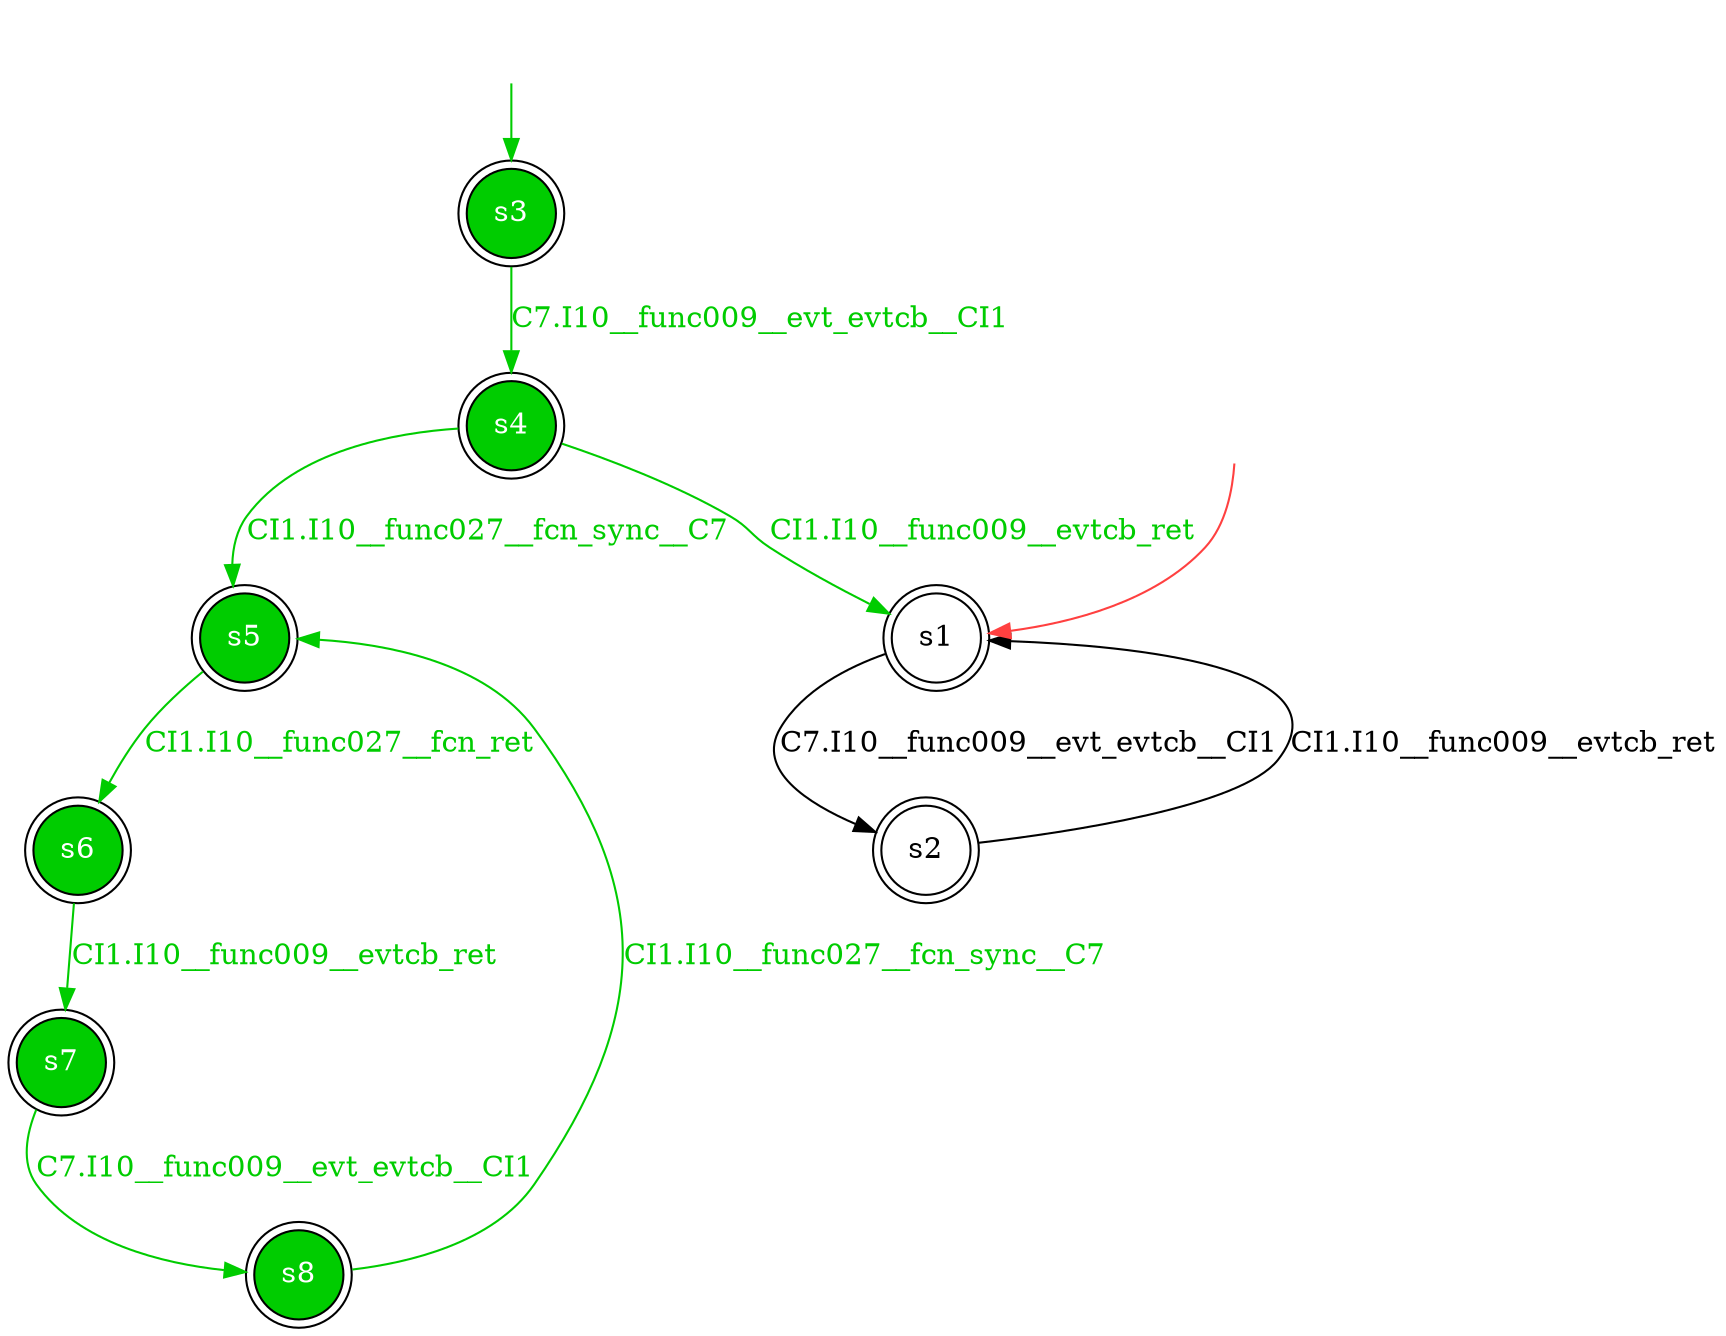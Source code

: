 digraph diffautomaton {
	1 [label=<s1> shape="doublecircle"];
	3 [label=<s3> shape="doublecircle" fillcolor="#00cc00" fontcolor="#ffffff" style="filled"];
	2 [label=<s2> shape="doublecircle"];
	4 [label=<s4> shape="doublecircle" fillcolor="#00cc00" fontcolor="#ffffff" style="filled"];
	5 [label=<s5> shape="doublecircle" fillcolor="#00cc00" fontcolor="#ffffff" style="filled"];
	6 [label=<s6> shape="doublecircle" fillcolor="#00cc00" fontcolor="#ffffff" style="filled"];
	7 [label=<s7> shape="doublecircle" fillcolor="#00cc00" fontcolor="#ffffff" style="filled"];
	8 [label=<s8> shape="doublecircle" fillcolor="#00cc00" fontcolor="#ffffff" style="filled"];
	__init1 [label=<> shape="none"];
	__init1 -> 1 [color="#ff4040"];
	__init3 [label=<> shape="none"];
	__init3 -> 3 [color="#00cc00"];
	1 -> 2 [label=<<font color="#000000">C7.I10__func009__evt_evtcb__CI1</font>> id="1-0-2"];
	3 -> 4 [label=<<font color="#00cc00">C7.I10__func009__evt_evtcb__CI1</font>> color="#00cc00" id="3-0-4"];
	2 -> 1 [label=<<font color="#000000">CI1.I10__func009__evtcb_ret</font>> id="2-0-1"];
	4 -> 5 [label=<<font color="#00cc00">CI1.I10__func027__fcn_sync__C7</font>> color="#00cc00" id="4-0-5"];
	4 -> 1 [label=<<font color="#00cc00">CI1.I10__func009__evtcb_ret</font>> color="#00cc00" id="4-1-1"];
	5 -> 6 [label=<<font color="#00cc00">CI1.I10__func027__fcn_ret</font>> color="#00cc00" id="5-0-6"];
	6 -> 7 [label=<<font color="#00cc00">CI1.I10__func009__evtcb_ret</font>> color="#00cc00" id="6-0-7"];
	7 -> 8 [label=<<font color="#00cc00">C7.I10__func009__evt_evtcb__CI1</font>> color="#00cc00" id="7-0-8"];
	8 -> 5 [label=<<font color="#00cc00">CI1.I10__func027__fcn_sync__C7</font>> color="#00cc00" id="8-0-5"];
}

